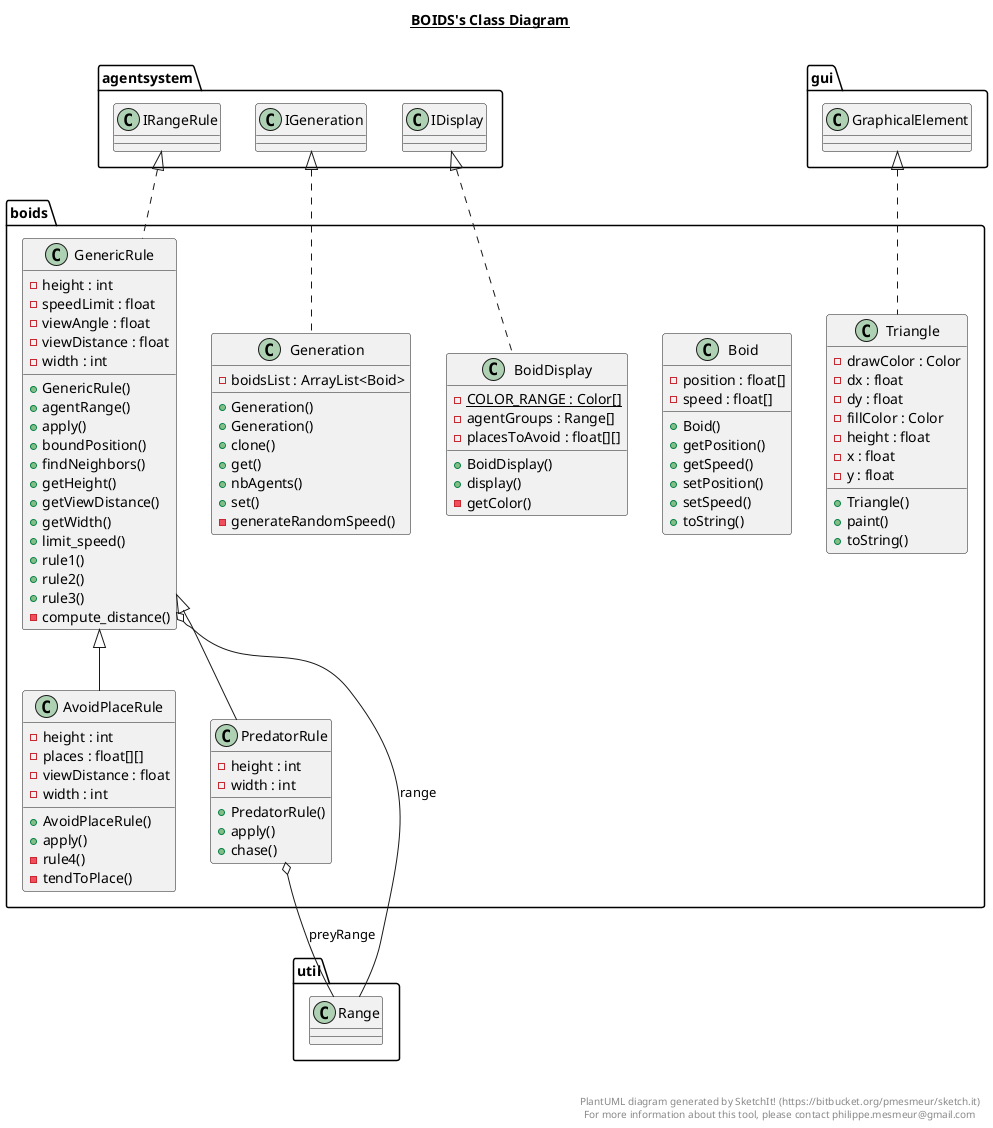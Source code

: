 @startuml

title __BOIDS's Class Diagram__\n

  namespace boids {
    class boids.AvoidPlaceRule {
        - height : int
        - places : float[][]
        - viewDistance : float
        - width : int
        + AvoidPlaceRule()
        + apply()
        - rule4()
        - tendToPlace()
    }
  }
  

  namespace boids {
    class boids.Boid {
        - position : float[]
        - speed : float[]
        + Boid()
        + getPosition()
        + getSpeed()
        + setPosition()
        + setSpeed()
        + toString()
    }
  }
  

  namespace boids {
    class boids.BoidDisplay {
        {static} - COLOR_RANGE : Color[]
        - agentGroups : Range[]
        - placesToAvoid : float[][]
        + BoidDisplay()
        + display()
        - getColor()
    }
  }
  

  namespace boids {
    class boids.Generation {
        - boidsList : ArrayList<Boid>
        + Generation()
        + Generation()
        + clone()
        + get()
        + nbAgents()
        + set()
        - generateRandomSpeed()
    }
  }
  

  namespace boids {
    class boids.GenericRule {
        - height : int
        - speedLimit : float
        - viewAngle : float
        - viewDistance : float
        - width : int
        + GenericRule()
        + agentRange()
        + apply()
        + boundPosition()
        + findNeighbors()
        + getHeight()
        + getViewDistance()
        + getWidth()
        + limit_speed()
        + rule1()
        + rule2()
        + rule3()
        - compute_distance()
    }
  }
  

  namespace boids {
    class boids.PredatorRule {
        - height : int
        - width : int
        + PredatorRule()
        + apply()
        + chase()
    }
  }
  

  namespace boids {
    class boids.Triangle {
        - drawColor : Color
        - dx : float
        - dy : float
        - fillColor : Color
        - height : float
        - x : float
        - y : float
        + Triangle()
        + paint()
        + toString()
    }
  }
  

  boids.AvoidPlaceRule -up-|> boids.GenericRule
  boids.BoidDisplay .up.|> agentsystem.IDisplay
  boids.Generation .up.|> agentsystem.IGeneration
  boids.GenericRule .up.|> agentsystem.IRangeRule
  boids.GenericRule o-- util.Range : range
  boids.PredatorRule -up-|> boids.GenericRule
  boids.PredatorRule o-- util.Range : preyRange
  boids.Triangle .up.|> gui.GraphicalElement


right footer


PlantUML diagram generated by SketchIt! (https://bitbucket.org/pmesmeur/sketch.it)
For more information about this tool, please contact philippe.mesmeur@gmail.com
endfooter

@enduml
